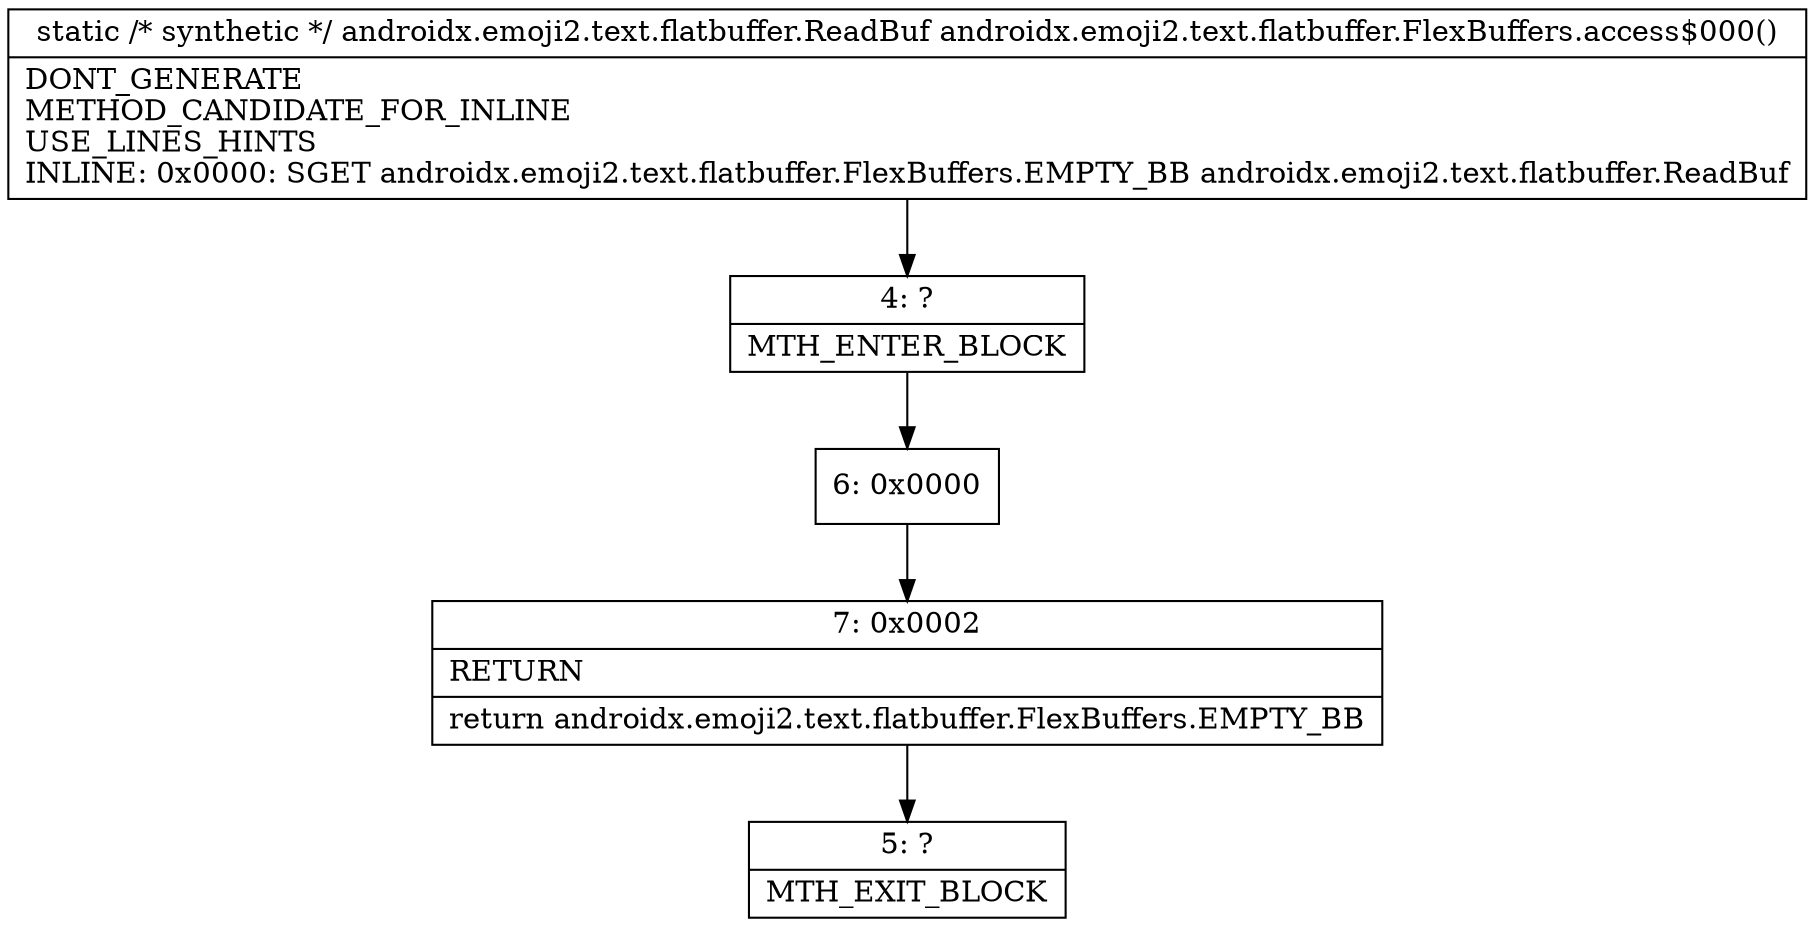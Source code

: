 digraph "CFG forandroidx.emoji2.text.flatbuffer.FlexBuffers.access$000()Landroidx\/emoji2\/text\/flatbuffer\/ReadBuf;" {
Node_4 [shape=record,label="{4\:\ ?|MTH_ENTER_BLOCK\l}"];
Node_6 [shape=record,label="{6\:\ 0x0000}"];
Node_7 [shape=record,label="{7\:\ 0x0002|RETURN\l|return androidx.emoji2.text.flatbuffer.FlexBuffers.EMPTY_BB\l}"];
Node_5 [shape=record,label="{5\:\ ?|MTH_EXIT_BLOCK\l}"];
MethodNode[shape=record,label="{static \/* synthetic *\/ androidx.emoji2.text.flatbuffer.ReadBuf androidx.emoji2.text.flatbuffer.FlexBuffers.access$000()  | DONT_GENERATE\lMETHOD_CANDIDATE_FOR_INLINE\lUSE_LINES_HINTS\lINLINE: 0x0000: SGET   androidx.emoji2.text.flatbuffer.FlexBuffers.EMPTY_BB androidx.emoji2.text.flatbuffer.ReadBuf\l}"];
MethodNode -> Node_4;Node_4 -> Node_6;
Node_6 -> Node_7;
Node_7 -> Node_5;
}

